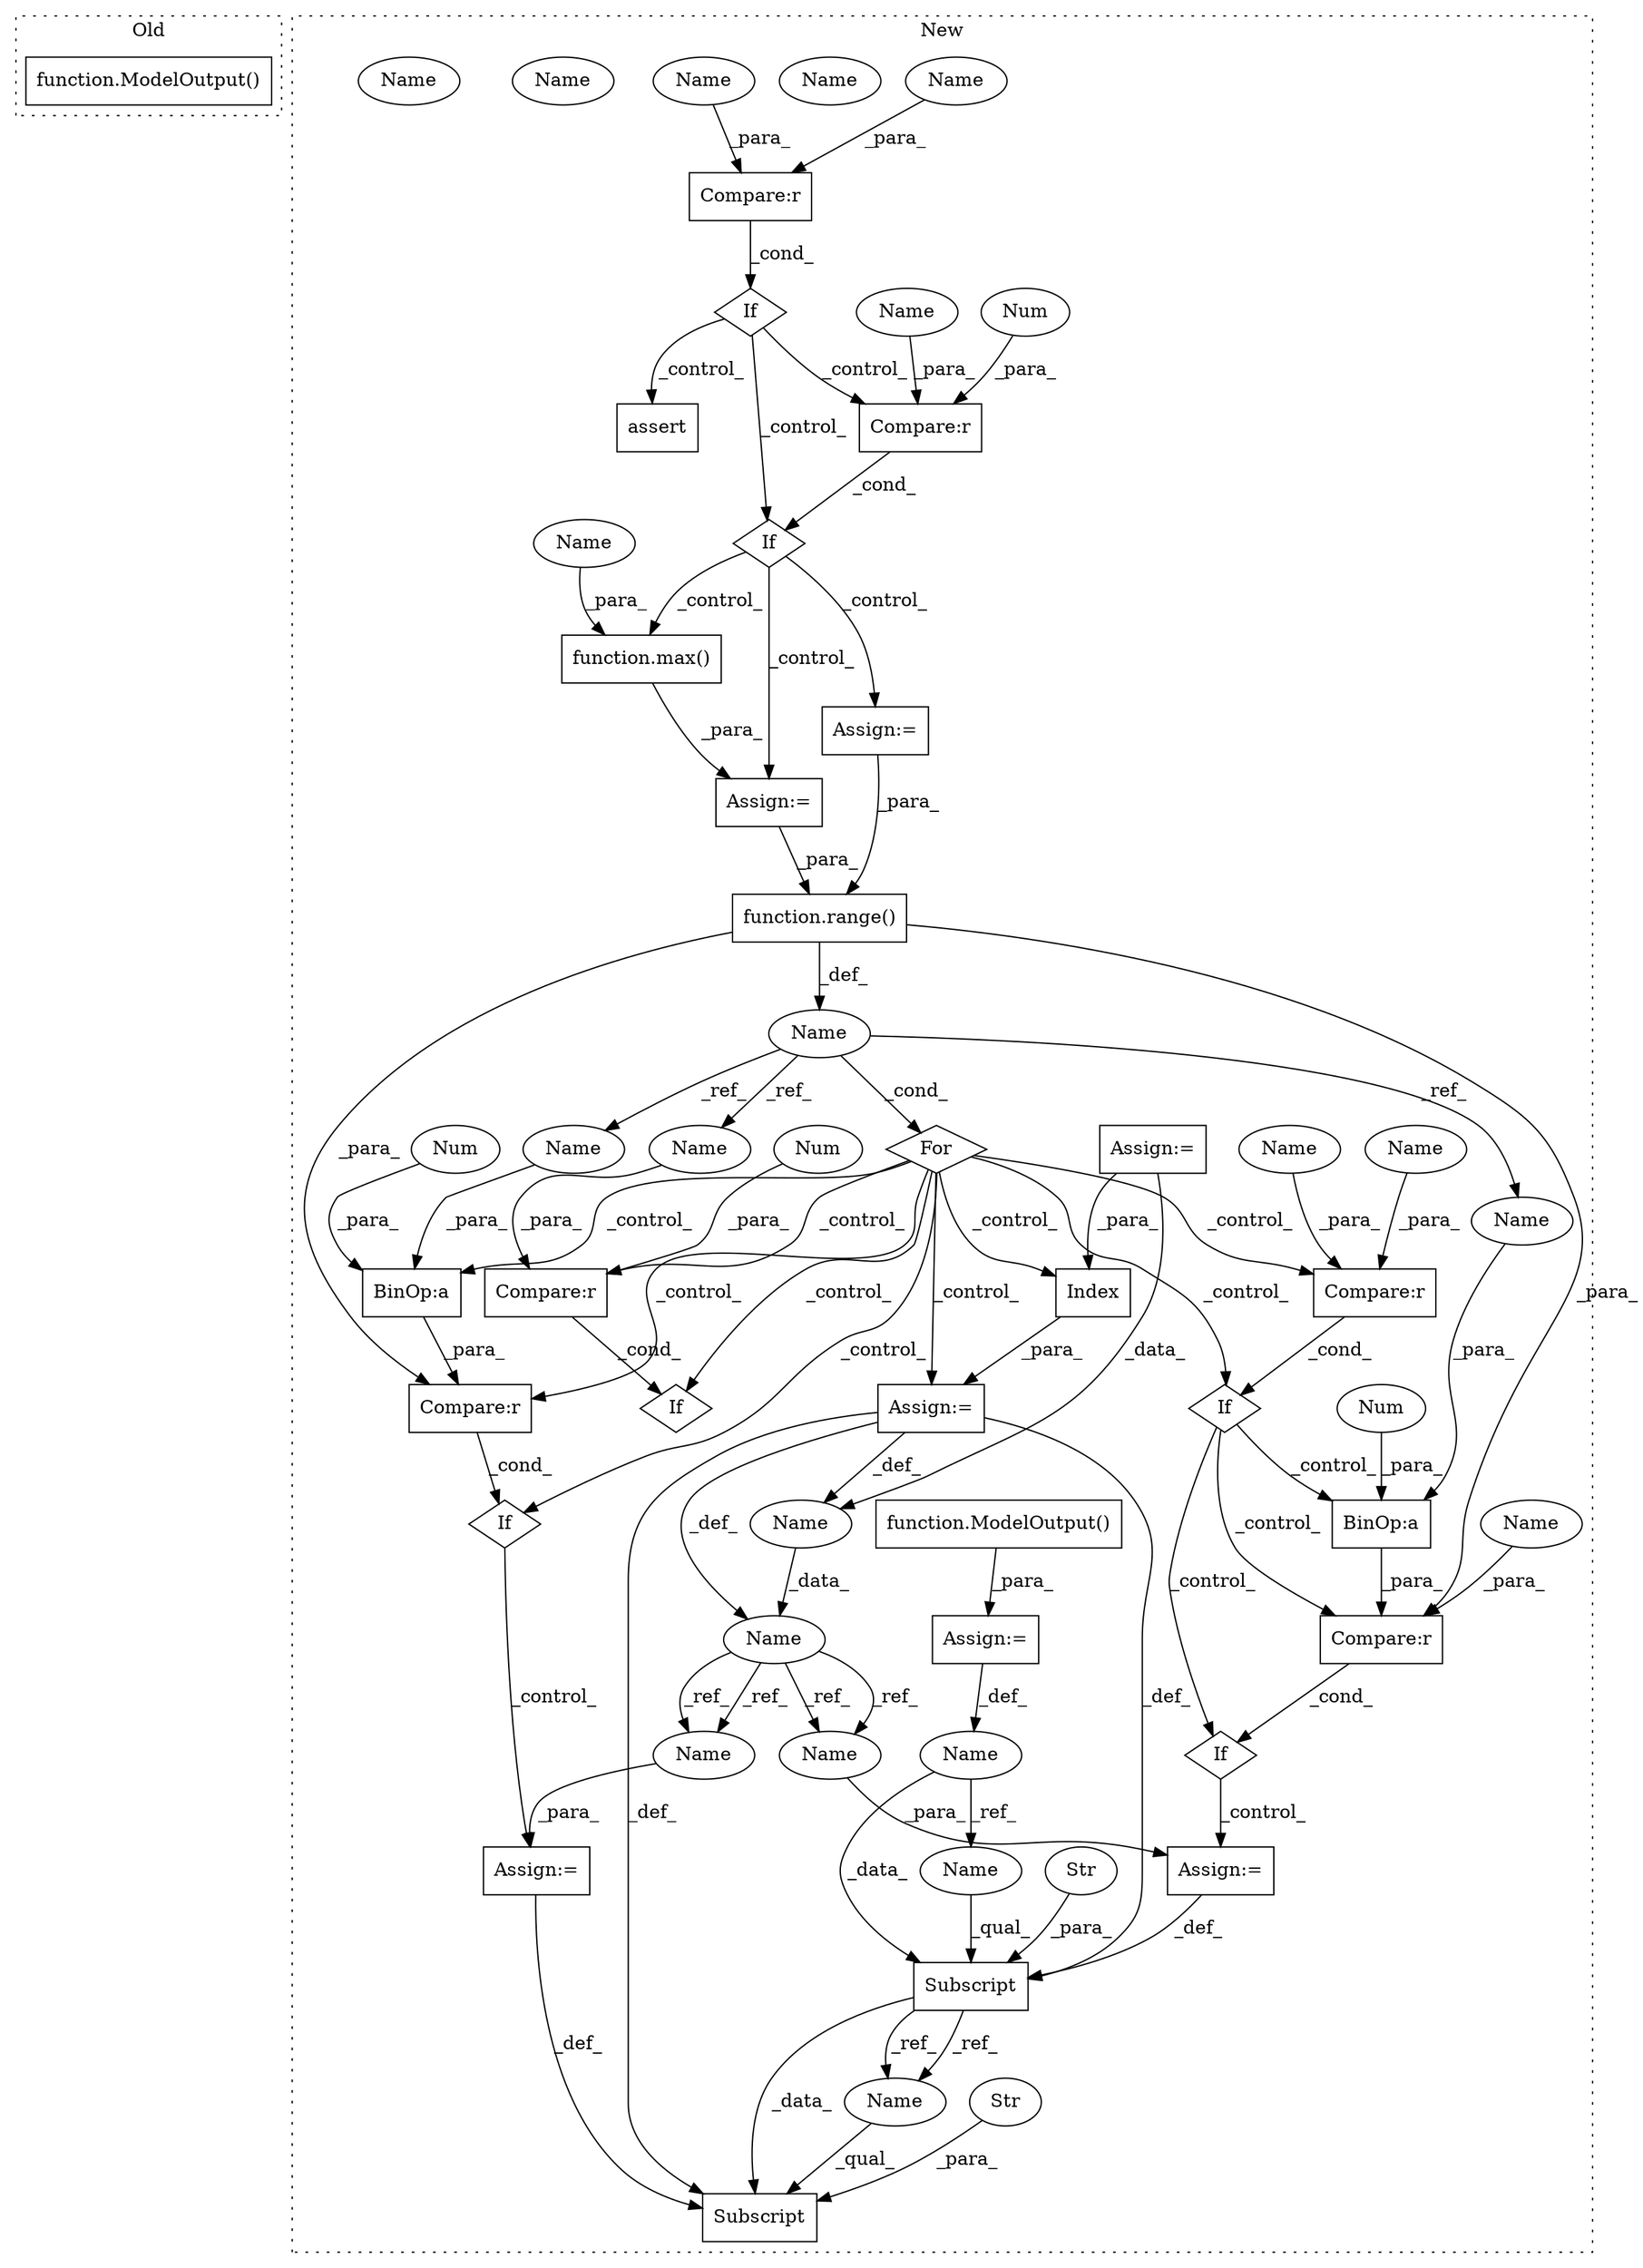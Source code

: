 digraph G {
subgraph cluster0 {
1 [label="function.ModelOutput()" a="75" s="10715" l="50" shape="box"];
label = "Old";
style="dotted";
}
subgraph cluster1 {
2 [label="function.range()" a="75" s="16126,16141" l="6,1" shape="box"];
3 [label="If" a="96" s="16329" l="3" shape="diamond"];
4 [label="BinOp:a" a="82" s="16441" l="1" shape="box"];
5 [label="If" a="96" s="16437" l="3" shape="diamond"];
6 [label="BinOp:a" a="82" s="16333" l="1" shape="box"];
7 [label="If" a="96" s="16277" l="3" shape="diamond"];
8 [label="For" a="107" s="16117,16142" l="4,14" shape="diamond"];
9 [label="Num" a="76" s="16334" l="1" shape="ellipse"];
10 [label="Num" a="76" s="16442" l="1" shape="ellipse"];
11 [label="Compare:r" a="40" s="16440" l="17" shape="box"];
12 [label="Compare:r" a="40" s="16332" l="26" shape="box"];
13 [label="function.max()" a="75" s="16066,16089" l="4,1" shape="box"];
14 [label="If" a="96" s="15951" l="3" shape="diamond"];
15 [label="Compare:r" a="40" s="15954" l="25" shape="box"];
16 [label="If" a="96" s="15660" l="3" shape="diamond"];
17 [label="Compare:r" a="40" s="15663" l="31" shape="box"];
18 [label="Num" a="76" s="15954" l="2" shape="ellipse"];
19 [label="Compare:r" a="40" s="16280" l="31" shape="box"];
20 [label="assert" a="65" s="15709" l="7" shape="box"];
21 [label="Name" a="87" s="16121" l="1" shape="ellipse"];
22 [label="Assign:=" a="68" s="16063" l="3" shape="box"];
23 [label="Assign:=" a="68" s="16417" l="3" shape="box"];
24 [label="Subscript" a="63" s="16380,0" l="37,0" shape="box"];
25 [label="Str" a="66" s="16387" l="29" shape="ellipse"];
26 [label="Name" a="87" s="15596" l="6" shape="ellipse"];
27 [label="Assign:=" a="68" s="16006" l="3" shape="box"];
28 [label="function.ModelOutput()" a="75" s="15605" l="13" shape="box"];
29 [label="Assign:=" a="68" s="15602" l="3" shape="box"];
30 [label="Assign:=" a="68" s="16103" l="3" shape="box"];
31 [label="Assign:=" a="68" s="16499" l="3" shape="box"];
32 [label="Index" a="46" s="16162,16180" l="15,1" shape="box"];
33 [label="Assign:=" a="68" s="16159" l="3" shape="box"];
34 [label="If" a="96" s="16195" l="3" shape="diamond"];
35 [label="Compare:r" a="40" s="16198" l="6" shape="box"];
36 [label="Subscript" a="63" s="16475,0" l="24,0" shape="box"];
37 [label="Str" a="66" s="16482" l="16" shape="ellipse"];
38 [label="Name" a="87" s="16156" l="3" shape="ellipse"];
39 [label="Name" a="87" s="16222" l="3" shape="ellipse"];
40 [label="Num" a="76" s="16203" l="1" shape="ellipse"];
41 [label="Name" a="87" s="15663" l="19" shape="ellipse"];
42 [label="Name" a="87" s="16339" l="19" shape="ellipse"];
43 [label="Name" a="87" s="15960" l="19" shape="ellipse"];
44 [label="Name" a="87" s="16070" l="19" shape="ellipse"];
45 [label="Name" a="87" s="16280" l="19" shape="ellipse"];
46 [label="Name" a="87" s="16475" l="6" shape="ellipse"];
47 [label="Name" a="87" s="16307" l="4" shape="ellipse"];
48 [label="Name" a="87" s="15690" l="4" shape="ellipse"];
49 [label="Name" a="87" s="16380" l="6" shape="ellipse"];
50 [label="Name" a="87" s="16475" l="6" shape="ellipse"];
51 [label="Name" a="87" s="16420" l="3" shape="ellipse"];
52 [label="Name" a="87" s="16502" l="3" shape="ellipse"];
53 [label="Name" a="87" s="16420" l="3" shape="ellipse"];
54 [label="Name" a="87" s="16502" l="3" shape="ellipse"];
55 [label="Name" a="87" s="16198" l="1" shape="ellipse"];
56 [label="Name" a="87" s="16440" l="1" shape="ellipse"];
57 [label="Name" a="87" s="16332" l="1" shape="ellipse"];
label = "New";
style="dotted";
}
2 -> 11 [label="_para_"];
2 -> 12 [label="_para_"];
2 -> 21 [label="_def_"];
3 -> 23 [label="_control_"];
4 -> 11 [label="_para_"];
5 -> 31 [label="_control_"];
6 -> 12 [label="_para_"];
7 -> 12 [label="_control_"];
7 -> 3 [label="_control_"];
7 -> 6 [label="_control_"];
8 -> 32 [label="_control_"];
8 -> 19 [label="_control_"];
8 -> 7 [label="_control_"];
8 -> 5 [label="_control_"];
8 -> 34 [label="_control_"];
8 -> 35 [label="_control_"];
8 -> 11 [label="_control_"];
8 -> 4 [label="_control_"];
8 -> 33 [label="_control_"];
9 -> 6 [label="_para_"];
10 -> 4 [label="_para_"];
11 -> 5 [label="_cond_"];
12 -> 3 [label="_cond_"];
13 -> 22 [label="_para_"];
14 -> 27 [label="_control_"];
14 -> 13 [label="_control_"];
14 -> 22 [label="_control_"];
15 -> 14 [label="_cond_"];
16 -> 14 [label="_control_"];
16 -> 20 [label="_control_"];
16 -> 15 [label="_control_"];
17 -> 16 [label="_cond_"];
18 -> 15 [label="_para_"];
19 -> 7 [label="_cond_"];
21 -> 56 [label="_ref_"];
21 -> 55 [label="_ref_"];
21 -> 57 [label="_ref_"];
21 -> 8 [label="_cond_"];
22 -> 2 [label="_para_"];
23 -> 24 [label="_def_"];
24 -> 50 [label="_ref_"];
24 -> 50 [label="_ref_"];
24 -> 36 [label="_data_"];
25 -> 24 [label="_para_"];
26 -> 49 [label="_ref_"];
26 -> 24 [label="_data_"];
27 -> 2 [label="_para_"];
28 -> 29 [label="_para_"];
29 -> 26 [label="_def_"];
30 -> 32 [label="_para_"];
30 -> 38 [label="_data_"];
31 -> 36 [label="_def_"];
32 -> 33 [label="_para_"];
33 -> 36 [label="_def_"];
33 -> 24 [label="_def_"];
33 -> 39 [label="_def_"];
33 -> 38 [label="_def_"];
35 -> 34 [label="_cond_"];
37 -> 36 [label="_para_"];
38 -> 39 [label="_data_"];
39 -> 54 [label="_ref_"];
39 -> 54 [label="_ref_"];
39 -> 53 [label="_ref_"];
39 -> 53 [label="_ref_"];
40 -> 35 [label="_para_"];
41 -> 17 [label="_para_"];
42 -> 12 [label="_para_"];
43 -> 15 [label="_para_"];
44 -> 13 [label="_para_"];
45 -> 19 [label="_para_"];
47 -> 19 [label="_para_"];
48 -> 17 [label="_para_"];
49 -> 24 [label="_qual_"];
50 -> 36 [label="_qual_"];
53 -> 23 [label="_para_"];
54 -> 31 [label="_para_"];
55 -> 35 [label="_para_"];
56 -> 4 [label="_para_"];
57 -> 6 [label="_para_"];
}